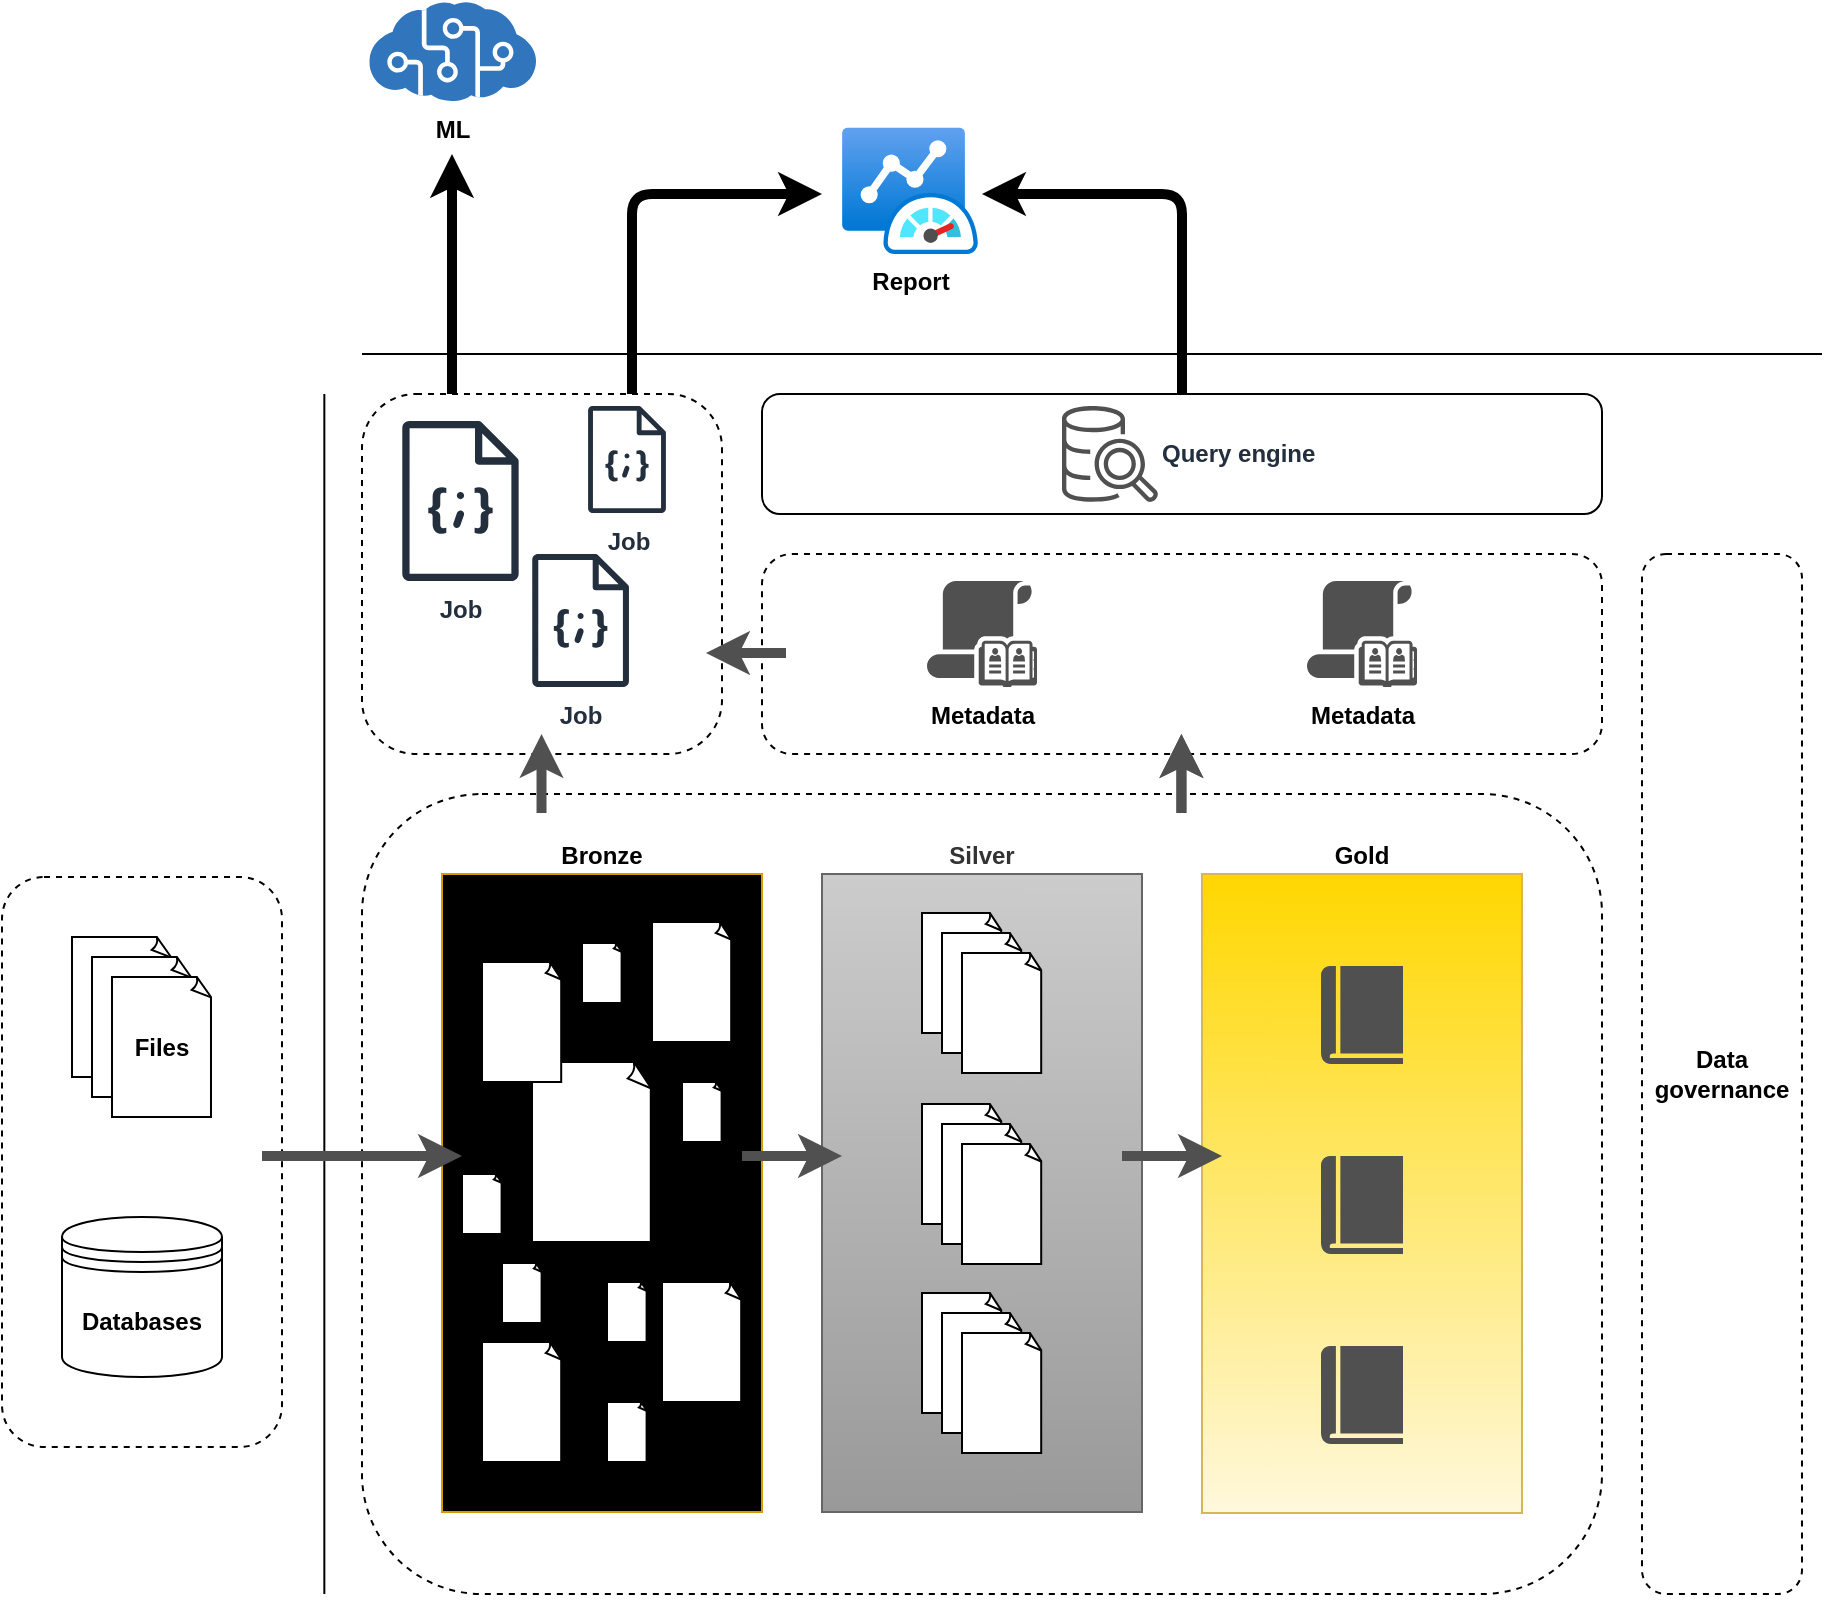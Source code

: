 <mxfile version="26.2.14">
  <diagram name="Page-1" id="fFV2T_6oYcnPohFQi2ZM">
    <mxGraphModel dx="2253" dy="825" grid="1" gridSize="10" guides="1" tooltips="1" connect="1" arrows="1" fold="1" page="1" pageScale="1" pageWidth="827" pageHeight="1169" math="0" shadow="0">
      <root>
        <mxCell id="0" />
        <mxCell id="1" parent="0" />
        <mxCell id="q2nu5e9YU3cOxXev24mv-70" value="" style="rounded=1;whiteSpace=wrap;html=1;dashed=1;fillColor=none;" vertex="1" parent="1">
          <mxGeometry x="150" y="360" width="180" height="180" as="geometry" />
        </mxCell>
        <mxCell id="q2nu5e9YU3cOxXev24mv-13" value="" style="rounded=1;whiteSpace=wrap;html=1;fillColor=none;dashed=1;fontStyle=1" vertex="1" parent="1">
          <mxGeometry x="150" y="560" width="620" height="400" as="geometry" />
        </mxCell>
        <mxCell id="e2Gx249ty16Ic_tLuaoM-2" value="Bronze" style="rounded=0;whiteSpace=wrap;html=1;fillColor=light-dark(#B87333,#36210A);strokeColor=#d79b00;gradientColor=#C87E4F;labelPosition=center;verticalLabelPosition=top;align=center;verticalAlign=bottom;fontStyle=1" parent="1" vertex="1">
          <mxGeometry x="190" y="600" width="160" height="319" as="geometry" />
        </mxCell>
        <mxCell id="e2Gx249ty16Ic_tLuaoM-5" value="Databases" style="shape=datastore;whiteSpace=wrap;html=1;fontStyle=1" parent="1" vertex="1">
          <mxGeometry y="771.5" width="80" height="80" as="geometry" />
        </mxCell>
        <mxCell id="e2Gx249ty16Ic_tLuaoM-6" value="" style="whiteSpace=wrap;html=1;shape=mxgraph.basic.document;fontStyle=1" parent="1" vertex="1">
          <mxGeometry x="5" y="631.5" width="50" height="70" as="geometry" />
        </mxCell>
        <mxCell id="e2Gx249ty16Ic_tLuaoM-7" value="" style="whiteSpace=wrap;html=1;shape=mxgraph.basic.document;fontStyle=1" parent="1" vertex="1">
          <mxGeometry x="15" y="641.5" width="50" height="70" as="geometry" />
        </mxCell>
        <mxCell id="e2Gx249ty16Ic_tLuaoM-8" value="Files" style="whiteSpace=wrap;html=1;shape=mxgraph.basic.document;fontStyle=1" parent="1" vertex="1">
          <mxGeometry x="25" y="651.5" width="50" height="70" as="geometry" />
        </mxCell>
        <mxCell id="q2nu5e9YU3cOxXev24mv-1" value="" style="endArrow=none;html=1;rounded=0;fontStyle=1" edge="1" parent="1">
          <mxGeometry width="50" height="50" relative="1" as="geometry">
            <mxPoint x="131.17" y="960" as="sourcePoint" />
            <mxPoint x="131.17" y="360" as="targetPoint" />
          </mxGeometry>
        </mxCell>
        <mxCell id="q2nu5e9YU3cOxXev24mv-3" value="Silver" style="rounded=0;whiteSpace=wrap;html=1;fillColor=#CCCCCC;fontColor=#333333;strokeColor=#666666;gradientColor=#999999;labelPosition=center;verticalLabelPosition=top;align=center;verticalAlign=bottom;fontStyle=1" vertex="1" parent="1">
          <mxGeometry x="380" y="600" width="160" height="319" as="geometry" />
        </mxCell>
        <mxCell id="q2nu5e9YU3cOxXev24mv-6" value="Gold" style="rounded=0;whiteSpace=wrap;html=1;fillColor=#FFD700;strokeColor=#d6b656;gradientColor=#FFF8DC;labelPosition=center;verticalLabelPosition=top;align=center;verticalAlign=bottom;fontStyle=1" vertex="1" parent="1">
          <mxGeometry x="570" y="600" width="160" height="319.5" as="geometry" />
        </mxCell>
        <mxCell id="q2nu5e9YU3cOxXev24mv-12" value="" style="rounded=1;whiteSpace=wrap;html=1;fillColor=none;dashed=1;fontStyle=1" vertex="1" parent="1">
          <mxGeometry x="350" y="440" width="420" height="100" as="geometry" />
        </mxCell>
        <mxCell id="q2nu5e9YU3cOxXev24mv-26" value="Metadata" style="sketch=0;pointerEvents=1;shadow=0;dashed=0;html=1;strokeColor=none;fillColor=#505050;labelPosition=center;verticalLabelPosition=bottom;verticalAlign=top;outlineConnect=0;align=center;shape=mxgraph.office.security.address_book_policies;fontStyle=1" vertex="1" parent="1">
          <mxGeometry x="432.5" y="453.5" width="55" height="53" as="geometry" />
        </mxCell>
        <mxCell id="q2nu5e9YU3cOxXev24mv-27" value="Metadata" style="sketch=0;pointerEvents=1;shadow=0;dashed=0;html=1;strokeColor=none;fillColor=#505050;labelPosition=center;verticalLabelPosition=bottom;verticalAlign=top;outlineConnect=0;align=center;shape=mxgraph.office.security.address_book_policies;fontStyle=1" vertex="1" parent="1">
          <mxGeometry x="622.5" y="453.5" width="55" height="53" as="geometry" />
        </mxCell>
        <mxCell id="q2nu5e9YU3cOxXev24mv-30" value="" style="whiteSpace=wrap;html=1;shape=mxgraph.basic.document;fontStyle=1" vertex="1" parent="1">
          <mxGeometry x="235" y="694" width="60" height="90" as="geometry" />
        </mxCell>
        <mxCell id="q2nu5e9YU3cOxXev24mv-31" value="" style="whiteSpace=wrap;html=1;shape=mxgraph.basic.document;fontStyle=1" vertex="1" parent="1">
          <mxGeometry x="272.5" y="864" width="20" height="30" as="geometry" />
        </mxCell>
        <mxCell id="q2nu5e9YU3cOxXev24mv-32" value="" style="whiteSpace=wrap;html=1;shape=mxgraph.basic.document;fontStyle=1" vertex="1" parent="1">
          <mxGeometry x="210" y="834" width="40" height="60" as="geometry" />
        </mxCell>
        <mxCell id="q2nu5e9YU3cOxXev24mv-34" value="" style="whiteSpace=wrap;html=1;shape=mxgraph.basic.document;fontStyle=1" vertex="1" parent="1">
          <mxGeometry x="300" y="804" width="40" height="60" as="geometry" />
        </mxCell>
        <mxCell id="q2nu5e9YU3cOxXev24mv-35" value="" style="whiteSpace=wrap;html=1;shape=mxgraph.basic.document;fontStyle=1" vertex="1" parent="1">
          <mxGeometry x="295" y="624" width="40" height="60" as="geometry" />
        </mxCell>
        <mxCell id="q2nu5e9YU3cOxXev24mv-36" value="" style="whiteSpace=wrap;html=1;shape=mxgraph.basic.document;fontStyle=1" vertex="1" parent="1">
          <mxGeometry x="210" y="644" width="40" height="60" as="geometry" />
        </mxCell>
        <mxCell id="q2nu5e9YU3cOxXev24mv-37" value="" style="whiteSpace=wrap;html=1;shape=mxgraph.basic.document;fontStyle=1" vertex="1" parent="1">
          <mxGeometry x="272.5" y="804" width="20" height="30" as="geometry" />
        </mxCell>
        <mxCell id="q2nu5e9YU3cOxXev24mv-38" value="" style="whiteSpace=wrap;html=1;shape=mxgraph.basic.document;fontStyle=1" vertex="1" parent="1">
          <mxGeometry x="260" y="634.5" width="20" height="30" as="geometry" />
        </mxCell>
        <mxCell id="q2nu5e9YU3cOxXev24mv-39" value="" style="whiteSpace=wrap;html=1;shape=mxgraph.basic.document;fontStyle=1" vertex="1" parent="1">
          <mxGeometry x="200" y="750" width="20" height="30" as="geometry" />
        </mxCell>
        <mxCell id="q2nu5e9YU3cOxXev24mv-40" value="" style="whiteSpace=wrap;html=1;shape=mxgraph.basic.document;fontStyle=1" vertex="1" parent="1">
          <mxGeometry x="310" y="704" width="20" height="30" as="geometry" />
        </mxCell>
        <mxCell id="q2nu5e9YU3cOxXev24mv-41" value="" style="whiteSpace=wrap;html=1;shape=mxgraph.basic.document;fontStyle=1" vertex="1" parent="1">
          <mxGeometry x="220" y="794.5" width="20" height="30" as="geometry" />
        </mxCell>
        <mxCell id="q2nu5e9YU3cOxXev24mv-42" value="" style="whiteSpace=wrap;html=1;shape=mxgraph.basic.document;fontStyle=1" vertex="1" parent="1">
          <mxGeometry x="430" y="619.5" width="40" height="60" as="geometry" />
        </mxCell>
        <mxCell id="q2nu5e9YU3cOxXev24mv-45" value="" style="whiteSpace=wrap;html=1;shape=mxgraph.basic.document;fontStyle=1" vertex="1" parent="1">
          <mxGeometry x="440" y="629.5" width="40" height="60" as="geometry" />
        </mxCell>
        <mxCell id="q2nu5e9YU3cOxXev24mv-46" value="" style="whiteSpace=wrap;html=1;shape=mxgraph.basic.document;fontStyle=1" vertex="1" parent="1">
          <mxGeometry x="450" y="639.5" width="40" height="60" as="geometry" />
        </mxCell>
        <mxCell id="q2nu5e9YU3cOxXev24mv-47" value="" style="whiteSpace=wrap;html=1;shape=mxgraph.basic.document;fontStyle=1" vertex="1" parent="1">
          <mxGeometry x="430" y="715" width="40" height="60" as="geometry" />
        </mxCell>
        <mxCell id="q2nu5e9YU3cOxXev24mv-48" value="" style="whiteSpace=wrap;html=1;shape=mxgraph.basic.document;fontStyle=1" vertex="1" parent="1">
          <mxGeometry x="440" y="725" width="40" height="60" as="geometry" />
        </mxCell>
        <mxCell id="q2nu5e9YU3cOxXev24mv-49" value="" style="whiteSpace=wrap;html=1;shape=mxgraph.basic.document;fontStyle=1" vertex="1" parent="1">
          <mxGeometry x="450" y="735" width="40" height="60" as="geometry" />
        </mxCell>
        <mxCell id="q2nu5e9YU3cOxXev24mv-50" value="" style="whiteSpace=wrap;html=1;shape=mxgraph.basic.document;fontStyle=1" vertex="1" parent="1">
          <mxGeometry x="430" y="809.5" width="40" height="60" as="geometry" />
        </mxCell>
        <mxCell id="q2nu5e9YU3cOxXev24mv-51" value="" style="whiteSpace=wrap;html=1;shape=mxgraph.basic.document;fontStyle=1" vertex="1" parent="1">
          <mxGeometry x="440" y="819.5" width="40" height="60" as="geometry" />
        </mxCell>
        <mxCell id="q2nu5e9YU3cOxXev24mv-52" value="" style="whiteSpace=wrap;html=1;shape=mxgraph.basic.document;fontStyle=1" vertex="1" parent="1">
          <mxGeometry x="450" y="829.5" width="40" height="60" as="geometry" />
        </mxCell>
        <mxCell id="q2nu5e9YU3cOxXev24mv-56" value="" style="sketch=0;pointerEvents=1;shadow=0;dashed=0;html=1;strokeColor=none;fillColor=#505050;labelPosition=center;verticalLabelPosition=bottom;verticalAlign=top;outlineConnect=0;align=center;shape=mxgraph.office.concepts.book_journal;fontStyle=1" vertex="1" parent="1">
          <mxGeometry x="629.5" y="646" width="41" height="49" as="geometry" />
        </mxCell>
        <mxCell id="q2nu5e9YU3cOxXev24mv-57" value="" style="sketch=0;pointerEvents=1;shadow=0;dashed=0;html=1;strokeColor=none;fillColor=#505050;labelPosition=center;verticalLabelPosition=bottom;verticalAlign=top;outlineConnect=0;align=center;shape=mxgraph.office.concepts.book_journal;fontStyle=1" vertex="1" parent="1">
          <mxGeometry x="629.5" y="741" width="41" height="49" as="geometry" />
        </mxCell>
        <mxCell id="q2nu5e9YU3cOxXev24mv-58" value="" style="sketch=0;pointerEvents=1;shadow=0;dashed=0;html=1;strokeColor=none;fillColor=#505050;labelPosition=center;verticalLabelPosition=bottom;verticalAlign=top;outlineConnect=0;align=center;shape=mxgraph.office.concepts.book_journal;fontStyle=1" vertex="1" parent="1">
          <mxGeometry x="629.5" y="836" width="41" height="49" as="geometry" />
        </mxCell>
        <mxCell id="q2nu5e9YU3cOxXev24mv-59" value="" style="rounded=1;whiteSpace=wrap;html=1;fontStyle=1" vertex="1" parent="1">
          <mxGeometry x="350" y="360" width="420" height="60" as="geometry" />
        </mxCell>
        <mxCell id="q2nu5e9YU3cOxXev24mv-60" value="Query engine" style="sketch=0;outlineConnect=0;fontColor=#232F3E;gradientColor=none;fillColor=light-dark(#505050, #b17dff);strokeColor=none;dashed=0;verticalLabelPosition=middle;verticalAlign=middle;align=left;html=1;fontSize=12;fontStyle=1;aspect=fixed;pointerEvents=1;shape=mxgraph.aws4.redshift_query_editor_v20_light;labelPosition=right;" vertex="1" parent="1">
          <mxGeometry x="500" y="366" width="48" height="48" as="geometry" />
        </mxCell>
        <mxCell id="q2nu5e9YU3cOxXev24mv-61" value="Job" style="sketch=0;outlineConnect=0;fontColor=#232F3E;gradientColor=none;fillColor=#232F3D;strokeColor=none;dashed=0;verticalLabelPosition=bottom;verticalAlign=top;align=center;html=1;fontSize=12;fontStyle=1;aspect=fixed;pointerEvents=1;shape=mxgraph.aws4.json_script;" vertex="1" parent="1">
          <mxGeometry x="170" y="373.5" width="58.47" height="80" as="geometry" />
        </mxCell>
        <mxCell id="q2nu5e9YU3cOxXev24mv-67" value="" style="rounded=1;whiteSpace=wrap;html=1;fillColor=none;dashed=1;" vertex="1" parent="1">
          <mxGeometry x="-30" y="601.5" width="140" height="285" as="geometry" />
        </mxCell>
        <mxCell id="q2nu5e9YU3cOxXev24mv-68" value="ML" style="image;sketch=0;aspect=fixed;html=1;points=[];align=center;fontSize=12;image=img/lib/mscae/Cognitive_Services.svg;imageBackground=default;fontStyle=1" vertex="1" parent="1">
          <mxGeometry x="153.66" y="163.8" width="83.34" height="50" as="geometry" />
        </mxCell>
        <mxCell id="q2nu5e9YU3cOxXev24mv-69" value="Report" style="image;aspect=fixed;html=1;points=[];align=center;fontSize=12;image=img/lib/azure2/other/Azure_Monitor_Dashboard.svg;fontStyle=1" vertex="1" parent="1">
          <mxGeometry x="390" y="226.8" width="68" height="63.2" as="geometry" />
        </mxCell>
        <mxCell id="q2nu5e9YU3cOxXev24mv-80" value="Job" style="sketch=0;outlineConnect=0;fontColor=#232F3E;gradientColor=none;fillColor=#232F3D;strokeColor=none;dashed=0;verticalLabelPosition=bottom;verticalAlign=top;align=center;html=1;fontSize=12;fontStyle=1;aspect=fixed;pointerEvents=1;shape=mxgraph.aws4.json_script;" vertex="1" parent="1">
          <mxGeometry x="262.95" y="366" width="39.1" height="53.5" as="geometry" />
        </mxCell>
        <mxCell id="q2nu5e9YU3cOxXev24mv-81" value="Job" style="sketch=0;outlineConnect=0;fontColor=#232F3E;gradientColor=none;fillColor=#232F3D;strokeColor=none;dashed=0;verticalLabelPosition=bottom;verticalAlign=top;align=center;html=1;fontSize=12;fontStyle=1;aspect=fixed;pointerEvents=1;shape=mxgraph.aws4.json_script;" vertex="1" parent="1">
          <mxGeometry x="235" y="440" width="48.6" height="66.5" as="geometry" />
        </mxCell>
        <mxCell id="q2nu5e9YU3cOxXev24mv-84" value="" style="endArrow=none;html=1;rounded=0;" edge="1" parent="1">
          <mxGeometry width="50" height="50" relative="1" as="geometry">
            <mxPoint x="150" y="340" as="sourcePoint" />
            <mxPoint x="880" y="340" as="targetPoint" />
          </mxGeometry>
        </mxCell>
        <mxCell id="q2nu5e9YU3cOxXev24mv-85" value="" style="endArrow=classic;html=1;rounded=0;strokeWidth=5;strokeColor=light-dark(#505050, #ededed);" edge="1" parent="1">
          <mxGeometry width="50" height="50" relative="1" as="geometry">
            <mxPoint x="340" y="741" as="sourcePoint" />
            <mxPoint x="390" y="741" as="targetPoint" />
          </mxGeometry>
        </mxCell>
        <mxCell id="q2nu5e9YU3cOxXev24mv-86" value="" style="endArrow=classic;html=1;rounded=0;strokeWidth=5;fillColor=#0050ef;strokeColor=light-dark(#505050, #b2cbff);" edge="1" parent="1">
          <mxGeometry width="50" height="50" relative="1" as="geometry">
            <mxPoint x="100" y="741" as="sourcePoint" />
            <mxPoint x="200" y="741" as="targetPoint" />
          </mxGeometry>
        </mxCell>
        <mxCell id="q2nu5e9YU3cOxXev24mv-87" value="" style="endArrow=classic;html=1;rounded=0;strokeWidth=5;strokeColor=light-dark(#505050, #ededed);" edge="1" parent="1">
          <mxGeometry width="50" height="50" relative="1" as="geometry">
            <mxPoint x="530" y="741" as="sourcePoint" />
            <mxPoint x="580" y="741" as="targetPoint" />
          </mxGeometry>
        </mxCell>
        <mxCell id="q2nu5e9YU3cOxXev24mv-88" value="" style="endArrow=classic;html=1;rounded=0;strokeWidth=5;strokeColor=light-dark(#505050, #ededed);" edge="1" parent="1">
          <mxGeometry width="50" height="50" relative="1" as="geometry">
            <mxPoint x="559.71" y="569.5" as="sourcePoint" />
            <mxPoint x="559.71" y="530" as="targetPoint" />
          </mxGeometry>
        </mxCell>
        <mxCell id="q2nu5e9YU3cOxXev24mv-89" value="" style="endArrow=classic;html=1;rounded=0;strokeWidth=5;strokeColor=light-dark(#505050, #ededed);" edge="1" parent="1">
          <mxGeometry width="50" height="50" relative="1" as="geometry">
            <mxPoint x="362" y="489.5" as="sourcePoint" />
            <mxPoint x="322" y="489.5" as="targetPoint" />
          </mxGeometry>
        </mxCell>
        <mxCell id="q2nu5e9YU3cOxXev24mv-93" value="" style="endArrow=classic;html=1;rounded=0;strokeWidth=5;strokeColor=light-dark(#505050, #ededed);" edge="1" parent="1">
          <mxGeometry width="50" height="50" relative="1" as="geometry">
            <mxPoint x="559.71" y="569.5" as="sourcePoint" />
            <mxPoint x="559.71" y="530" as="targetPoint" />
          </mxGeometry>
        </mxCell>
        <mxCell id="q2nu5e9YU3cOxXev24mv-94" value="" style="endArrow=classic;html=1;rounded=0;strokeWidth=5;strokeColor=light-dark(#505050, #ededed);" edge="1" parent="1">
          <mxGeometry width="50" height="50" relative="1" as="geometry">
            <mxPoint x="239.76" y="569.5" as="sourcePoint" />
            <mxPoint x="239.76" y="530" as="targetPoint" />
          </mxGeometry>
        </mxCell>
        <mxCell id="q2nu5e9YU3cOxXev24mv-95" value="" style="endArrow=classic;html=1;rounded=1;exitX=0.5;exitY=0;exitDx=0;exitDy=0;curved=0;strokeWidth=5;" edge="1" parent="1" source="q2nu5e9YU3cOxXev24mv-59">
          <mxGeometry width="50" height="50" relative="1" as="geometry">
            <mxPoint x="520" y="320" as="sourcePoint" />
            <mxPoint x="460" y="260" as="targetPoint" />
            <Array as="points">
              <mxPoint x="560" y="260" />
            </Array>
          </mxGeometry>
        </mxCell>
        <mxCell id="q2nu5e9YU3cOxXev24mv-96" value="" style="endArrow=classic;html=1;rounded=1;exitX=0.75;exitY=0;exitDx=0;exitDy=0;curved=0;strokeWidth=5;" edge="1" parent="1" source="q2nu5e9YU3cOxXev24mv-70">
          <mxGeometry width="50" height="50" relative="1" as="geometry">
            <mxPoint x="380" y="140" as="sourcePoint" />
            <mxPoint x="380" y="260" as="targetPoint" />
            <Array as="points">
              <mxPoint x="285" y="260" />
            </Array>
          </mxGeometry>
        </mxCell>
        <mxCell id="q2nu5e9YU3cOxXev24mv-97" value="" style="endArrow=classic;html=1;rounded=1;exitX=0.25;exitY=0;exitDx=0;exitDy=0;curved=0;strokeWidth=5;" edge="1" parent="1" source="q2nu5e9YU3cOxXev24mv-70">
          <mxGeometry width="50" height="50" relative="1" as="geometry">
            <mxPoint x="180" y="220" as="sourcePoint" />
            <mxPoint x="195" y="240" as="targetPoint" />
            <Array as="points" />
          </mxGeometry>
        </mxCell>
        <mxCell id="q2nu5e9YU3cOxXev24mv-98" value="Data governance" style="rounded=1;whiteSpace=wrap;html=1;fillColor=none;dashed=1;fontStyle=1" vertex="1" parent="1">
          <mxGeometry x="790" y="440" width="80" height="520" as="geometry" />
        </mxCell>
      </root>
    </mxGraphModel>
  </diagram>
</mxfile>

